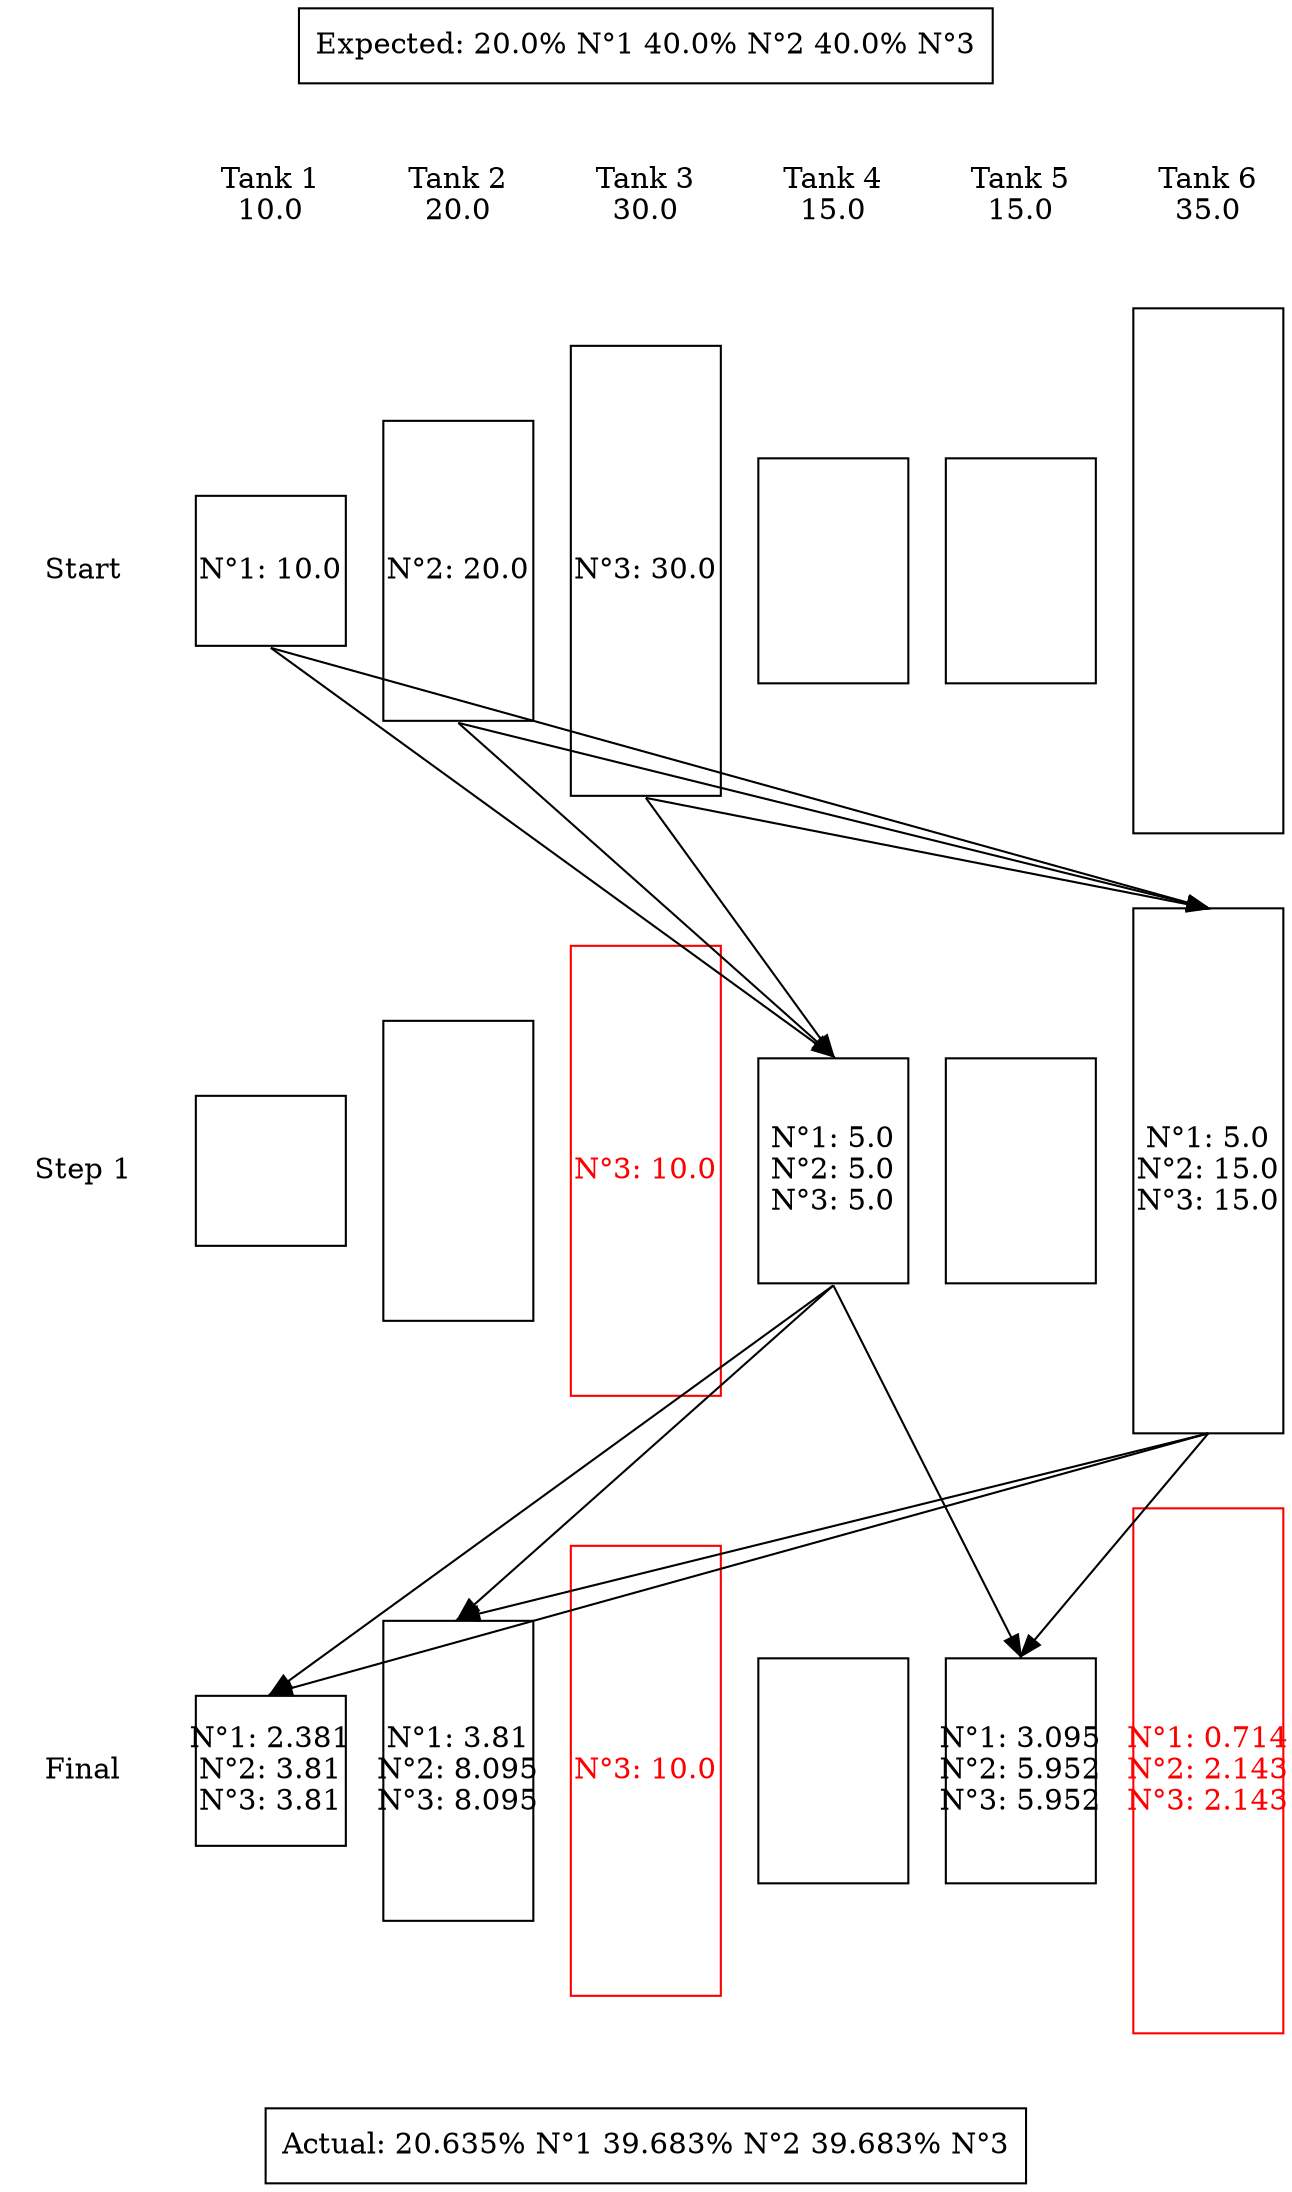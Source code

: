 digraph "blending steps" {
	node [shape=box]
	expected [label="Expected: 20.0% N°1 40.0% N°2 40.0% N°3"]
	actual [label="Actual: 20.635% N°1 39.683% N°2 39.683% N°3"]
	
	node [shape=none fixedsize=true width=1 label=""]
	_ [group=0]
	T1 [group=1 label="Tank 1\n10.0"]
	T2 [group=2 label="Tank 2\n20.0"]
	T3 [group=3 label="Tank 3\n30.0"]
	T4 [group=4 label="Tank 4\n15.0"]
	T5 [group=5 label="Tank 5\n15.0"]
	T6 [group=6 label="Tank 6\n35.0"]
	S0 [group=0 label="Start"]
	S1 [group=0 label="Step 1"]
	S2 [group=0 label="Final"]
	
	node [shape=box]
	T1S2 [group=1 height=1.0 label="N°1: 2.381\nN°2: 3.81\nN°3: 3.81"]
	T2S2 [group=2 height=2.0 label="N°1: 3.81\nN°2: 8.095\nN°3: 8.095"]
	T3S2 [group=3 height=3.0 label="N°3: 10.0" color=red fontcolor=red]
	T4S2 [group=4 height=1.5]
	T5S2 [group=5 height=1.5 label="N°1: 3.095\nN°2: 5.952\nN°3: 5.952"]
	T6S2 [group=6 height=3.5 label="N°1: 0.714\nN°2: 2.143\nN°3: 2.143" color=red fontcolor=red]
	T1S1 [group=1 height=1.0]
	T2S1 [group=2 height=2.0]
	T3S1 [group=3 height=3.0 label="N°3: 10.0" color=red fontcolor=red]
	T4S1 [group=4 height=1.5 label="N°1: 5.0\nN°2: 5.0\nN°3: 5.0"]
	T5S1 [group=5 height=1.5]
	T6S1 [group=6 height=3.5 label="N°1: 5.0\nN°2: 15.0\nN°3: 15.0"]
	T1S0 [group=1 height=1.0 label="N°1: 10.0"]
	T2S0 [group=2 height=2.0 label="N°2: 20.0"]
	T3S0 [group=3 height=3.0 label="N°3: 30.0"]
	T4S0 [group=4 height=1.5]
	T5S0 [group=5 height=1.5]
	T6S0 [group=6 height=3.5]
	
	splines=line
	T4S1:s -> T1S2:n
	T4S1:s -> T2S2:n
	T4S1:s -> T5S2:n
	T6S1:s -> T1S2:n
	T6S1:s -> T2S2:n
	T6S1:s -> T5S2:n
	T1S0:s -> T4S1:n
	T1S0:s -> T6S1:n
	T2S0:s -> T4S1:n
	T2S0:s -> T6S1:n
	T3S0:s -> T4S1:n
	T3S0:s -> T6S1:n
	
	edge [style=invis]
	expected:s -> {_:n T6}
	{S2:s T6S2} -> actual:n
	{ rank=same; _ -> T1 -> T2 -> T3 -> T4 -> T5 -> T6 }_ -> S0 -> S1 -> S2
	T1 -> T1S0 -> T1S1 -> T1S2
	T2 -> T2S0 -> T2S1 -> T2S2
	T3 -> T3S0 -> T3S1 -> T3S2
	T4 -> T4S0 -> T4S1 -> T4S2
	T5 -> T5S0 -> T5S1 -> T5S2
	T6 -> T6S0 -> T6S1 -> T6S2
	{ rank=same; S0 -> T1S0 -> T2S0 -> T3S0 -> T4S0 -> T5S0 -> T6S0 }
	{ rank=same; S1 -> T1S1 -> T2S1 -> T3S1 -> T4S1 -> T5S1 -> T6S1 }
	{ rank=same; S2 -> T1S2 -> T2S2 -> T3S2 -> T4S2 -> T5S2 -> T6S2 }
}